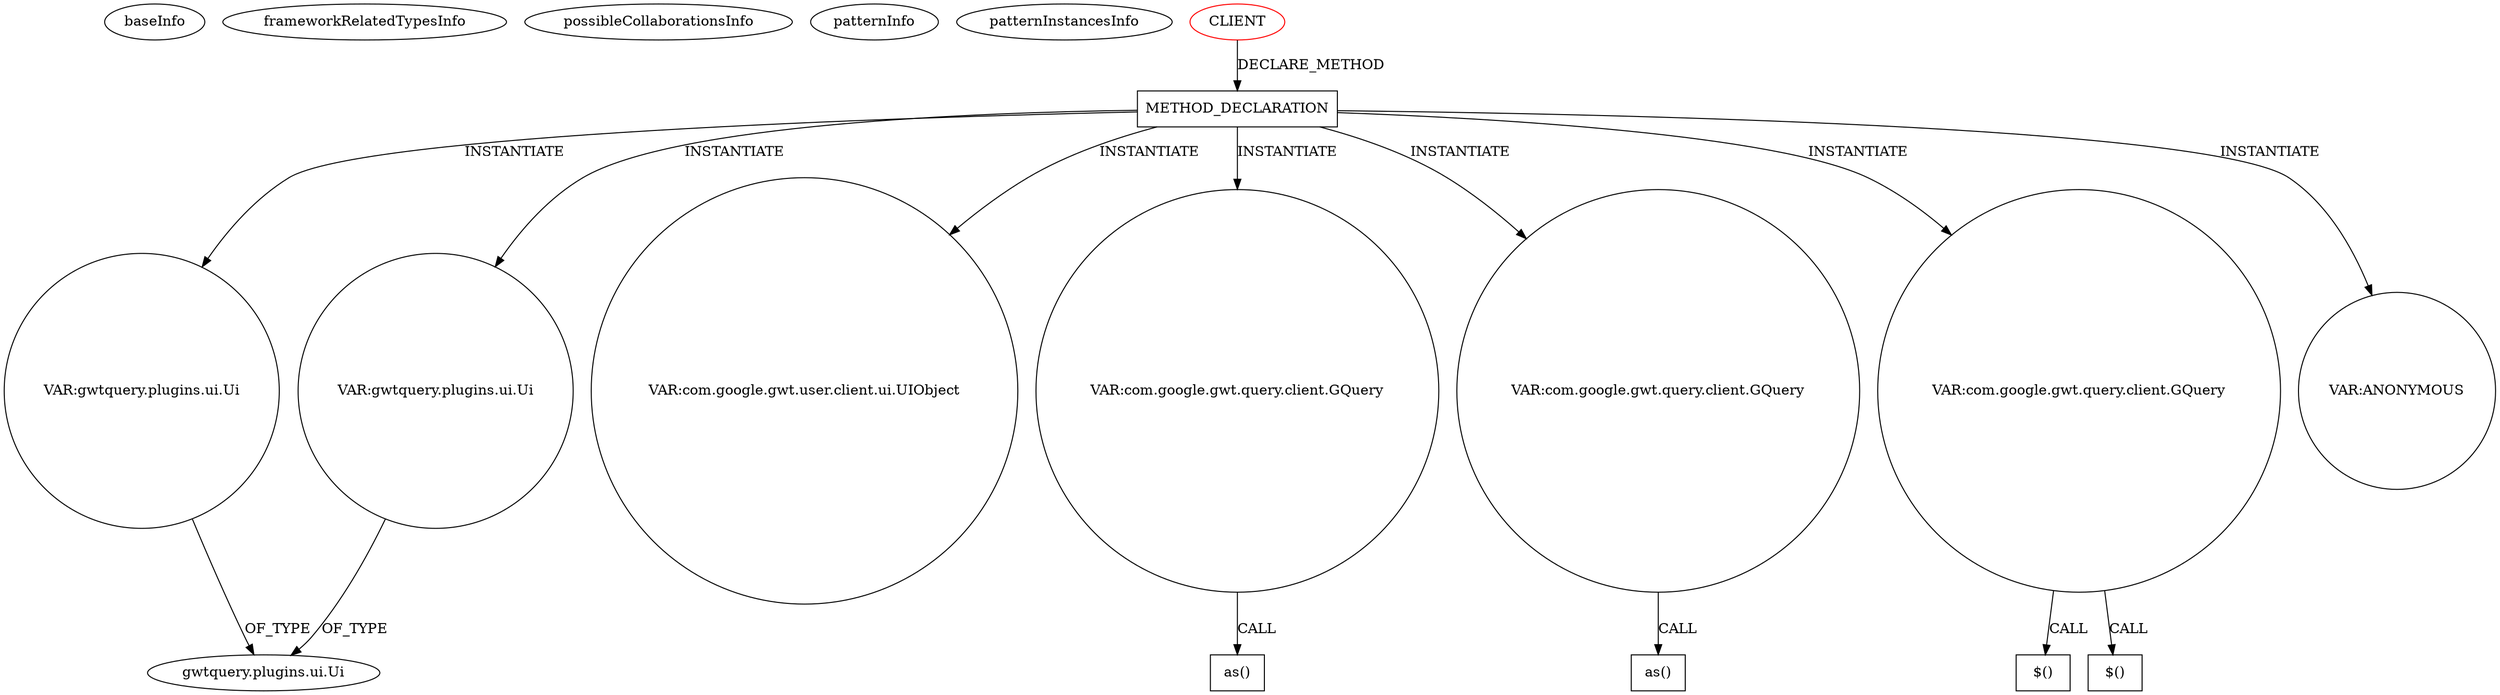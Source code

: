 digraph {
baseInfo[graphId=2015,category="pattern",isAnonymous=false,possibleRelation=false]
frameworkRelatedTypesInfo[]
possibleCollaborationsInfo[]
patternInfo[frequency=2.0,patternRootClient=0]
patternInstancesInfo[0="luxferrari-AlgebrApp~/luxferrari-AlgebrApp/AlgebrApp-master/AlgebrApp/src/org/luxferrari/algebrapp/client/AlgebrApp.java~AlgebrApp~3667",1="luxferrari-AlgebrApp~/luxferrari-AlgebrApp/AlgebrApp-master/AlgebrApp/src/org/luxferrari/algebrapp/client/IncrementSlider.java~IncrementSlider~3645"]
27[label="gwtquery.plugins.ui.Ui",vertexType="FRAMEWORK_CLASS_TYPE",isFrameworkType=false]
25[label="VAR:gwtquery.plugins.ui.Ui",vertexType="VARIABLE_EXPRESION",isFrameworkType=false,shape=circle]
76[label="VAR:gwtquery.plugins.ui.Ui",vertexType="VARIABLE_EXPRESION",isFrameworkType=false,shape=circle]
18[label="METHOD_DECLARATION",vertexType="CLIENT_METHOD_DECLARATION",isFrameworkType=false,shape=box]
0[label="CLIENT",vertexType="ROOT_CLIENT_CLASS_DECLARATION",isFrameworkType=false,color=red]
84[label="VAR:com.google.gwt.user.client.ui.UIObject",vertexType="VARIABLE_EXPRESION",isFrameworkType=false,shape=circle]
28[label="VAR:com.google.gwt.query.client.GQuery",vertexType="VARIABLE_EXPRESION",isFrameworkType=false,shape=circle]
29[label="as()",vertexType="INSIDE_CALL",isFrameworkType=false,shape=box]
79[label="VAR:com.google.gwt.query.client.GQuery",vertexType="VARIABLE_EXPRESION",isFrameworkType=false,shape=circle]
80[label="as()",vertexType="INSIDE_CALL",isFrameworkType=false,shape=box]
31[label="VAR:com.google.gwt.query.client.GQuery",vertexType="VARIABLE_EXPRESION",isFrameworkType=false,shape=circle]
91[label="$()",vertexType="INSIDE_CALL",isFrameworkType=false,shape=box]
83[label="$()",vertexType="INSIDE_CALL",isFrameworkType=false,shape=box]
70[label="VAR:ANONYMOUS",vertexType="VARIABLE_EXPRESION",isFrameworkType=false,shape=circle]
18->25[label="INSTANTIATE"]
18->79[label="INSTANTIATE"]
18->76[label="INSTANTIATE"]
18->28[label="INSTANTIATE"]
0->18[label="DECLARE_METHOD"]
18->84[label="INSTANTIATE"]
31->83[label="CALL"]
28->29[label="CALL"]
31->91[label="CALL"]
18->31[label="INSTANTIATE"]
25->27[label="OF_TYPE"]
76->27[label="OF_TYPE"]
18->70[label="INSTANTIATE"]
79->80[label="CALL"]
}
